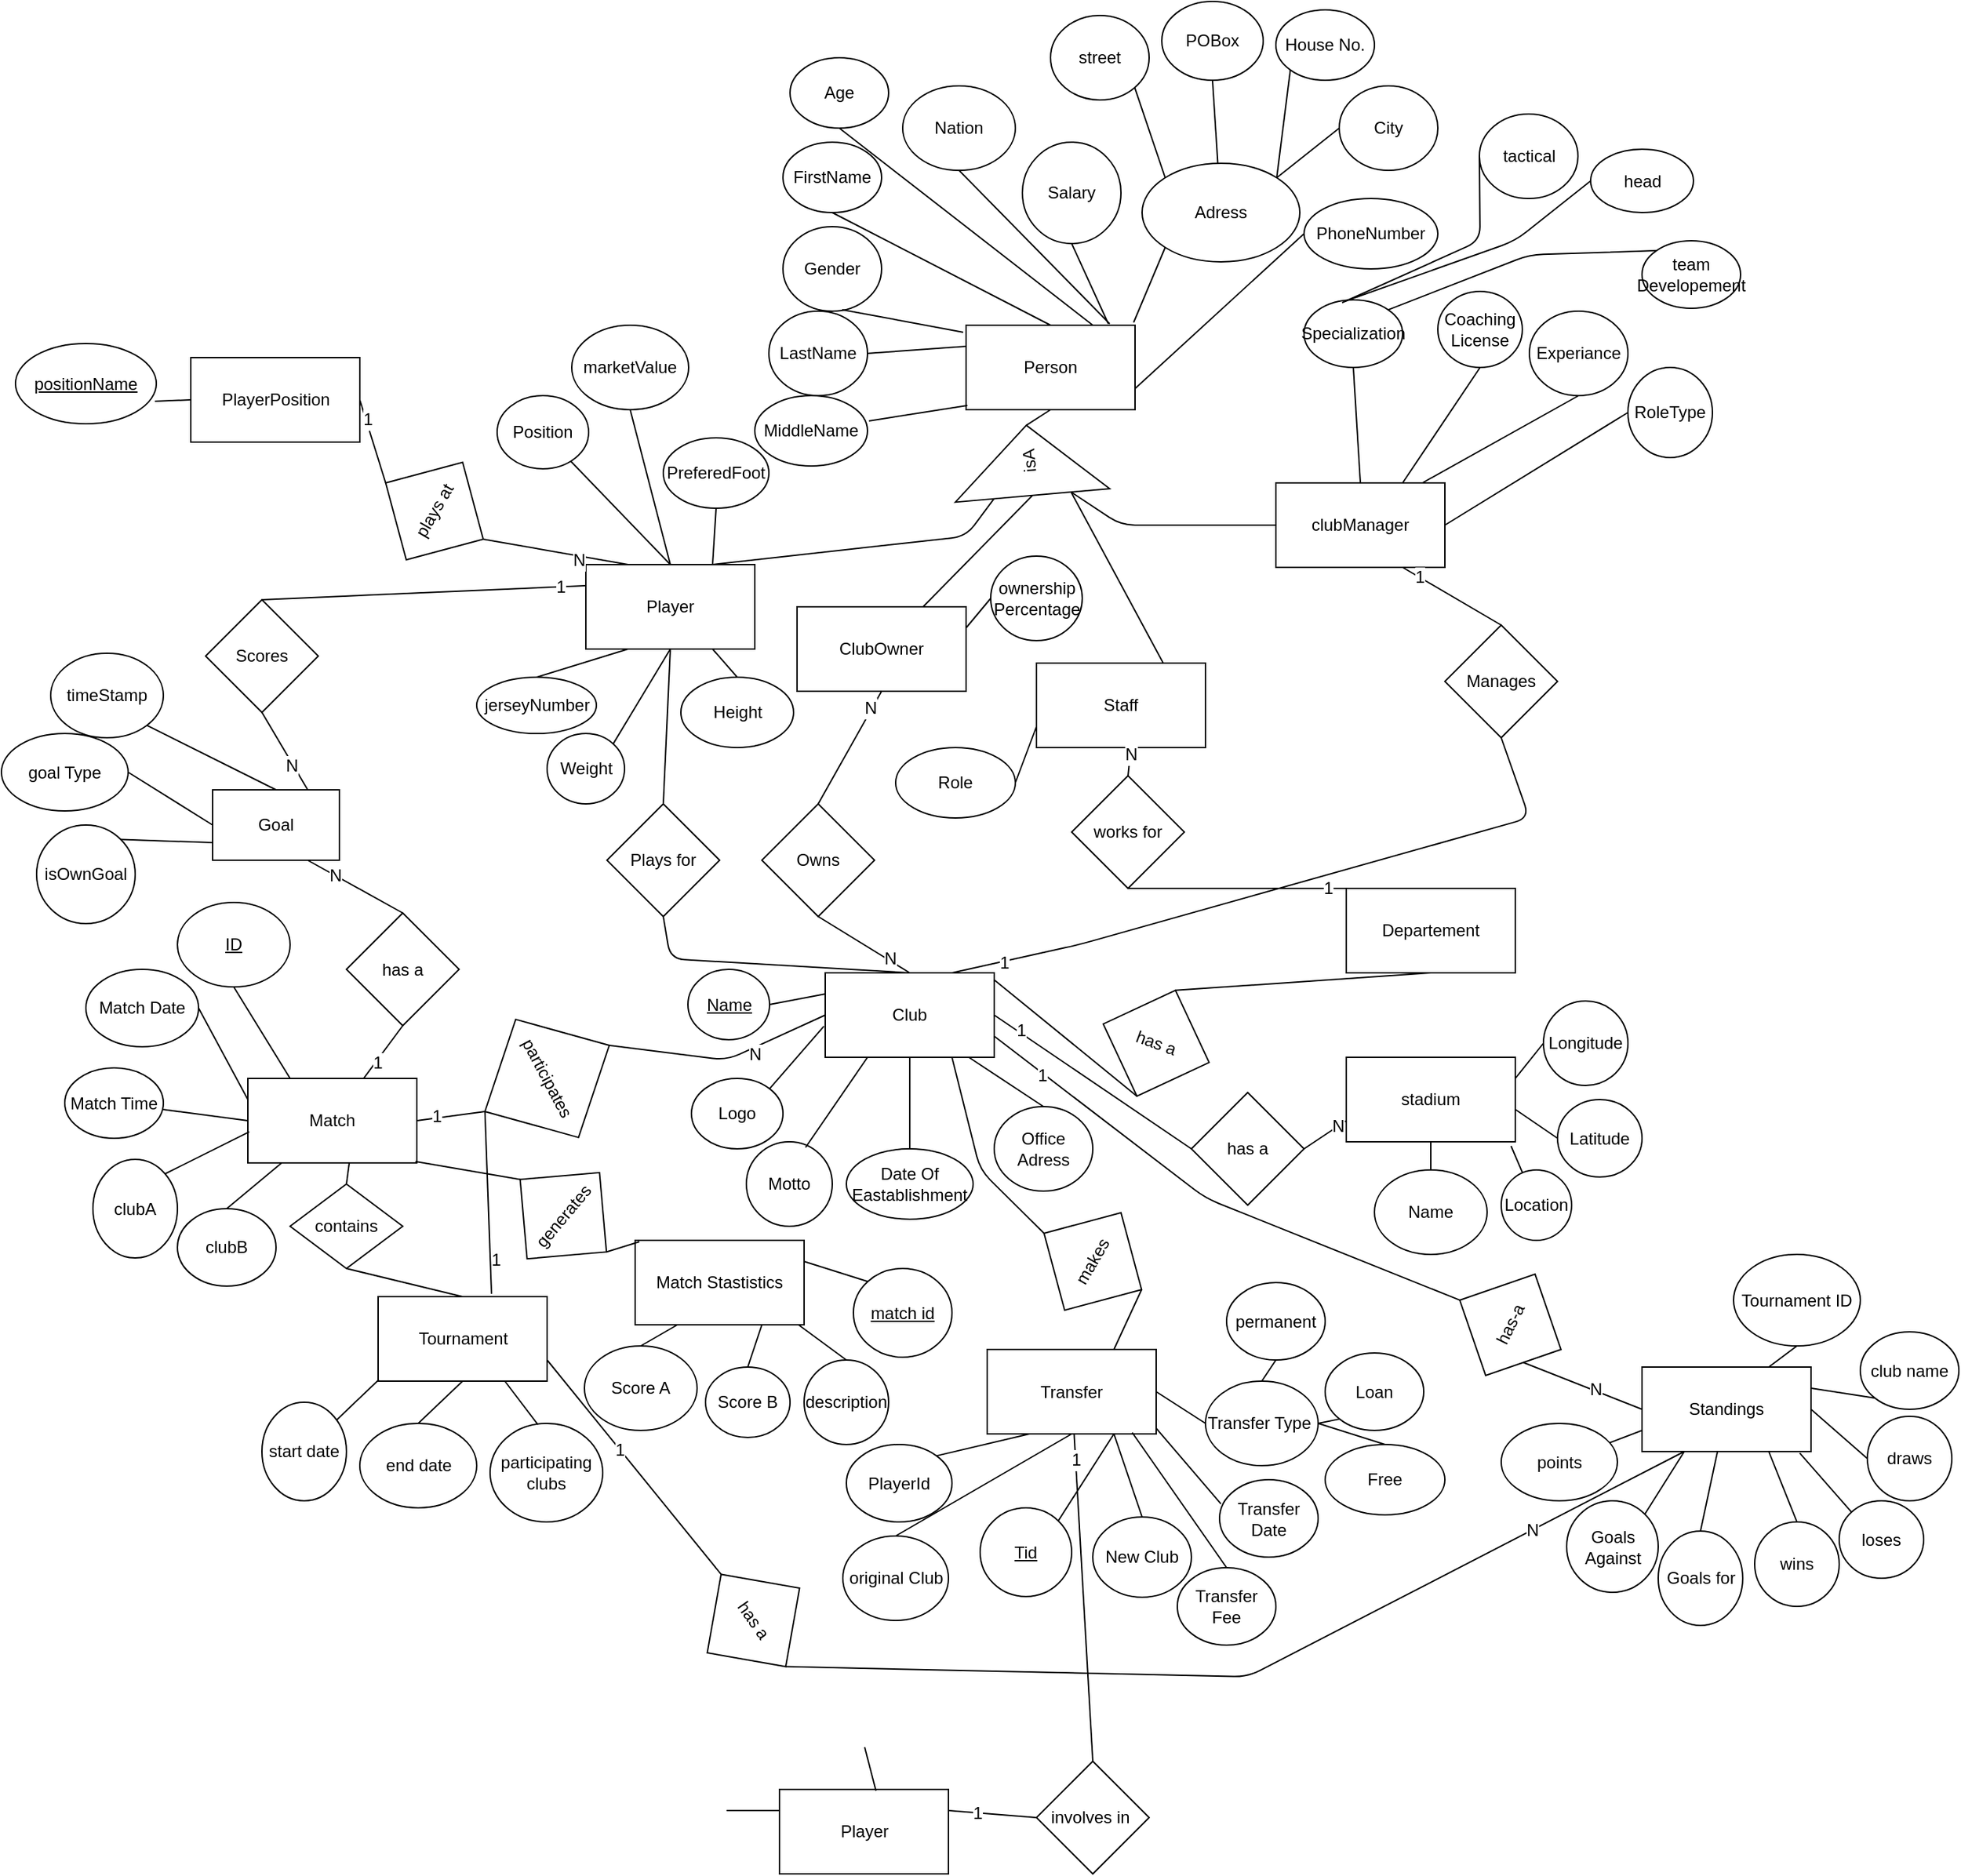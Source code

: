 <mxfile version="12.2.4" pages="1"><diagram id="NB1Nspj-GmT3Y_5uKDJ6" name="Page-1"><mxGraphModel dx="1656" dy="2686" grid="1" gridSize="10" guides="1" tooltips="1" connect="1" arrows="1" fold="1" page="1" pageScale="1" pageWidth="850" pageHeight="1100" math="0" shadow="0"><root><mxCell id="0"/><mxCell id="1" parent="0"/><mxCell id="16" value="Person" style="rounded=0;whiteSpace=wrap;html=1;" parent="1" vertex="1"><mxGeometry x="380" y="-930" width="120" height="60" as="geometry"/></mxCell><mxCell id="17" value="Gender" style="ellipse;whiteSpace=wrap;html=1;" parent="1" vertex="1"><mxGeometry x="250" y="-1000" width="70" height="60" as="geometry"/></mxCell><mxCell id="18" value="LastName" style="ellipse;whiteSpace=wrap;html=1;" parent="1" vertex="1"><mxGeometry x="240" y="-940" width="70" height="60" as="geometry"/></mxCell><mxCell id="19" value="MiddleName" style="ellipse;whiteSpace=wrap;html=1;" parent="1" vertex="1"><mxGeometry x="230" y="-880" width="80" height="50" as="geometry"/></mxCell><mxCell id="20" value="FirstName" style="ellipse;whiteSpace=wrap;html=1;" parent="1" vertex="1"><mxGeometry x="250" y="-1060" width="70" height="50" as="geometry"/></mxCell><mxCell id="22" value="PhoneNumber" style="ellipse;whiteSpace=wrap;html=1;" parent="1" vertex="1"><mxGeometry x="620" y="-1020" width="95" height="50" as="geometry"/></mxCell><mxCell id="23" value="Nation" style="ellipse;whiteSpace=wrap;html=1;" parent="1" vertex="1"><mxGeometry x="335" y="-1100" width="80" height="60" as="geometry"/></mxCell><mxCell id="24" value="Age" style="ellipse;whiteSpace=wrap;html=1;" parent="1" vertex="1"><mxGeometry x="255" y="-1120" width="70" height="50" as="geometry"/></mxCell><mxCell id="26" value="" style="endArrow=none;html=1;entryX=0.008;entryY=0.95;entryDx=0;entryDy=0;entryPerimeter=0;exitX=1.013;exitY=0.36;exitDx=0;exitDy=0;exitPerimeter=0;" parent="1" source="19" target="16" edge="1"><mxGeometry width="50" height="50" relative="1" as="geometry"><mxPoint x="370" y="-565" as="sourcePoint"/><mxPoint x="420" y="-615" as="targetPoint"/></mxGeometry></mxCell><mxCell id="28" value="" style="endArrow=none;html=1;entryX=0;entryY=0.25;entryDx=0;entryDy=0;exitX=1;exitY=0.5;exitDx=0;exitDy=0;" parent="1" source="18" target="16" edge="1"><mxGeometry width="50" height="50" relative="1" as="geometry"><mxPoint x="250" y="-150" as="sourcePoint"/><mxPoint x="300" y="-200" as="targetPoint"/></mxGeometry></mxCell><mxCell id="29" value="" style="endArrow=none;html=1;entryX=-0.017;entryY=0.083;entryDx=0;entryDy=0;entryPerimeter=0;exitX=0.6;exitY=0.983;exitDx=0;exitDy=0;exitPerimeter=0;" parent="1" source="17" target="16" edge="1"><mxGeometry width="50" height="50" relative="1" as="geometry"><mxPoint x="250" y="-150" as="sourcePoint"/><mxPoint x="300" y="-200" as="targetPoint"/></mxGeometry></mxCell><mxCell id="30" value="" style="endArrow=none;html=1;entryX=0.5;entryY=0;entryDx=0;entryDy=0;exitX=0.5;exitY=1;exitDx=0;exitDy=0;" parent="1" source="20" target="16" edge="1"><mxGeometry width="50" height="50" relative="1" as="geometry"><mxPoint x="377" y="-651.02" as="sourcePoint"/><mxPoint x="417.96" y="-625.02" as="targetPoint"/></mxGeometry></mxCell><mxCell id="31" value="" style="endArrow=none;html=1;entryX=0.75;entryY=0;entryDx=0;entryDy=0;exitX=0.5;exitY=1;exitDx=0;exitDy=0;" parent="1" source="24" target="16" edge="1"><mxGeometry width="50" height="50" relative="1" as="geometry"><mxPoint x="455" y="-670" as="sourcePoint"/><mxPoint x="480" y="-630" as="targetPoint"/></mxGeometry></mxCell><mxCell id="32" value="" style="endArrow=none;html=1;entryX=0.85;entryY=-0.017;entryDx=0;entryDy=0;exitX=0.5;exitY=1;exitDx=0;exitDy=0;entryPerimeter=0;" parent="1" source="23" target="16" edge="1"><mxGeometry width="50" height="50" relative="1" as="geometry"><mxPoint x="535" y="-655" as="sourcePoint"/><mxPoint x="510" y="-630" as="targetPoint"/></mxGeometry></mxCell><mxCell id="33" value="" style="endArrow=none;html=1;entryX=1;entryY=0.75;entryDx=0;entryDy=0;exitX=0;exitY=0.5;exitDx=0;exitDy=0;" parent="1" source="22" target="16" edge="1"><mxGeometry width="50" height="50" relative="1" as="geometry"><mxPoint x="545" y="-645" as="sourcePoint"/><mxPoint x="520" y="-620" as="targetPoint"/></mxGeometry></mxCell><mxCell id="34" value="Player" style="rounded=0;whiteSpace=wrap;html=1;" parent="1" vertex="1"><mxGeometry x="110" y="-760" width="120" height="60" as="geometry"/></mxCell><mxCell id="40" value="isA" style="triangle;whiteSpace=wrap;html=1;rotation=-95;" parent="1" vertex="1"><mxGeometry x="400" y="-889" width="50" height="110" as="geometry"/></mxCell><mxCell id="42" value="" style="endArrow=none;html=1;entryX=0.5;entryY=1;entryDx=0;entryDy=0;exitX=1;exitY=0.5;exitDx=0;exitDy=0;" parent="1" source="40" target="16" edge="1"><mxGeometry width="50" height="50" relative="1" as="geometry"><mxPoint x="100" y="-230" as="sourcePoint"/><mxPoint x="150" y="-280" as="targetPoint"/></mxGeometry></mxCell><mxCell id="43" value="" style="endArrow=none;html=1;entryX=0;entryY=0.25;entryDx=0;entryDy=0;exitX=0.75;exitY=0;exitDx=0;exitDy=0;" parent="1" source="34" target="40" edge="1"><mxGeometry width="50" height="50" relative="1" as="geometry"><mxPoint x="100" y="-230" as="sourcePoint"/><mxPoint x="150" y="-280" as="targetPoint"/><Array as="points"><mxPoint x="380" y="-780"/></Array></mxGeometry></mxCell><mxCell id="45" value="Position" style="ellipse;whiteSpace=wrap;html=1;" parent="1" vertex="1"><mxGeometry x="47" y="-880" width="65" height="52" as="geometry"/></mxCell><mxCell id="46" value="" style="endArrow=none;html=1;entryX=0.5;entryY=0;entryDx=0;entryDy=0;" parent="1" source="45" target="34" edge="1"><mxGeometry width="50" height="50" relative="1" as="geometry"><mxPoint x="100" y="-170" as="sourcePoint"/><mxPoint x="150" y="-220" as="targetPoint"/></mxGeometry></mxCell><mxCell id="47" value="Weight" style="ellipse;whiteSpace=wrap;html=1;" parent="1" vertex="1"><mxGeometry x="82.5" y="-640" width="55" height="50" as="geometry"/></mxCell><mxCell id="48" value="" style="endArrow=none;html=1;entryX=0.5;entryY=1;entryDx=0;entryDy=0;exitX=1;exitY=0;exitDx=0;exitDy=0;" parent="1" source="47" target="34" edge="1"><mxGeometry width="50" height="50" relative="1" as="geometry"><mxPoint x="100" y="-150" as="sourcePoint"/><mxPoint x="150" y="-200" as="targetPoint"/></mxGeometry></mxCell><mxCell id="49" value="Height" style="ellipse;whiteSpace=wrap;html=1;" parent="1" vertex="1"><mxGeometry x="177.5" y="-680" width="80" height="50" as="geometry"/></mxCell><mxCell id="50" value="" style="endArrow=none;html=1;entryX=0.75;entryY=1;entryDx=0;entryDy=0;exitX=0.5;exitY=0;exitDx=0;exitDy=0;" parent="1" source="49" target="34" edge="1"><mxGeometry width="50" height="50" relative="1" as="geometry"><mxPoint x="100" y="-120" as="sourcePoint"/><mxPoint x="150" y="-170" as="targetPoint"/></mxGeometry></mxCell><mxCell id="51" value="PreferedFoot" style="ellipse;whiteSpace=wrap;html=1;" parent="1" vertex="1"><mxGeometry x="165" y="-850" width="75" height="50" as="geometry"/></mxCell><mxCell id="52" value="" style="endArrow=none;html=1;entryX=0.75;entryY=0;entryDx=0;entryDy=0;exitX=0.5;exitY=1;exitDx=0;exitDy=0;" parent="1" source="51" target="34" edge="1"><mxGeometry width="50" height="50" relative="1" as="geometry"><mxPoint x="100" y="-120" as="sourcePoint"/><mxPoint x="150" y="-170" as="targetPoint"/></mxGeometry></mxCell><mxCell id="54" value="jerseyNumber" style="ellipse;whiteSpace=wrap;html=1;" parent="1" vertex="1"><mxGeometry x="32.5" y="-680" width="85" height="40" as="geometry"/></mxCell><mxCell id="55" value="" style="endArrow=none;html=1;entryX=0.25;entryY=1;entryDx=0;entryDy=0;exitX=0.5;exitY=0;exitDx=0;exitDy=0;" parent="1" source="54" target="34" edge="1"><mxGeometry width="50" height="50" relative="1" as="geometry"><mxPoint x="60" y="-130" as="sourcePoint"/><mxPoint x="110" y="-180" as="targetPoint"/></mxGeometry></mxCell><mxCell id="56" value="marketValue" style="ellipse;whiteSpace=wrap;html=1;" parent="1" vertex="1"><mxGeometry x="100" y="-930" width="83" height="60" as="geometry"/></mxCell><mxCell id="57" value="" style="endArrow=none;html=1;entryX=0.5;entryY=1;entryDx=0;entryDy=0;exitX=0.5;exitY=0;exitDx=0;exitDy=0;" parent="1" source="34" target="56" edge="1"><mxGeometry width="50" height="50" relative="1" as="geometry"><mxPoint x="60" y="-130" as="sourcePoint"/><mxPoint x="110" y="-180" as="targetPoint"/></mxGeometry></mxCell><mxCell id="69" value="ClubOwner" style="rounded=0;whiteSpace=wrap;html=1;" parent="1" vertex="1"><mxGeometry x="260" y="-730" width="120" height="60" as="geometry"/></mxCell><mxCell id="70" value="" style="endArrow=none;html=1;entryX=0;entryY=0.5;entryDx=0;entryDy=0;" parent="1" source="69" target="40" edge="1"><mxGeometry width="50" height="50" relative="1" as="geometry"><mxPoint x="10" y="-560" as="sourcePoint"/><mxPoint x="60" y="-610" as="targetPoint"/></mxGeometry></mxCell><mxCell id="71" value="clubManager" style="rounded=0;whiteSpace=wrap;html=1;" parent="1" vertex="1"><mxGeometry x="600" y="-818" width="120" height="60" as="geometry"/></mxCell><mxCell id="72" value="" style="endArrow=none;html=1;entryX=0;entryY=0.75;entryDx=0;entryDy=0;exitX=0;exitY=0.5;exitDx=0;exitDy=0;" parent="1" source="71" target="40" edge="1"><mxGeometry width="50" height="50" relative="1" as="geometry"><mxPoint x="10" y="-560" as="sourcePoint"/><mxPoint x="60" y="-610" as="targetPoint"/><Array as="points"><mxPoint x="490" y="-788"/></Array></mxGeometry></mxCell><mxCell id="73" value="Specialization" style="ellipse;whiteSpace=wrap;html=1;" parent="1" vertex="1"><mxGeometry x="620" y="-948" width="70" height="48" as="geometry"/></mxCell><mxCell id="74" value="" style="endArrow=none;html=1;entryX=0.5;entryY=1;entryDx=0;entryDy=0;exitX=0.5;exitY=0;exitDx=0;exitDy=0;" parent="1" source="71" target="73" edge="1"><mxGeometry width="50" height="50" relative="1" as="geometry"><mxPoint x="10" y="-560" as="sourcePoint"/><mxPoint x="60" y="-610" as="targetPoint"/></mxGeometry></mxCell><mxCell id="75" value="Coaching&lt;br&gt;License" style="ellipse;whiteSpace=wrap;html=1;" parent="1" vertex="1"><mxGeometry x="715" y="-954" width="60" height="54" as="geometry"/></mxCell><mxCell id="76" value="" style="endArrow=none;html=1;entryX=0.5;entryY=1;entryDx=0;entryDy=0;exitX=0.75;exitY=0;exitDx=0;exitDy=0;" parent="1" source="71" target="75" edge="1"><mxGeometry width="50" height="50" relative="1" as="geometry"><mxPoint x="640" y="-750" as="sourcePoint"/><mxPoint x="690" y="-800" as="targetPoint"/></mxGeometry></mxCell><mxCell id="77" value="Experiance" style="ellipse;whiteSpace=wrap;html=1;" parent="1" vertex="1"><mxGeometry x="780" y="-940" width="70" height="60" as="geometry"/></mxCell><mxCell id="78" value="" style="endArrow=none;html=1;exitX=0.867;exitY=0;exitDx=0;exitDy=0;exitPerimeter=0;entryX=0.5;entryY=1;entryDx=0;entryDy=0;" parent="1" source="71" target="77" edge="1"><mxGeometry width="50" height="50" relative="1" as="geometry"><mxPoint x="660" y="-750" as="sourcePoint"/><mxPoint x="690" y="-780" as="targetPoint"/></mxGeometry></mxCell><mxCell id="81" value="RoleType" style="ellipse;whiteSpace=wrap;html=1;" parent="1" vertex="1"><mxGeometry x="850" y="-900" width="60" height="64" as="geometry"/></mxCell><mxCell id="82" value="" style="endArrow=none;html=1;entryX=0;entryY=0.5;entryDx=0;entryDy=0;exitX=1;exitY=0.5;exitDx=0;exitDy=0;" parent="1" source="71" target="81" edge="1"><mxGeometry width="50" height="50" relative="1" as="geometry"><mxPoint x="680" y="-690" as="sourcePoint"/><mxPoint x="730" y="-740" as="targetPoint"/></mxGeometry></mxCell><mxCell id="84" value="Staff" style="rounded=0;whiteSpace=wrap;html=1;" parent="1" vertex="1"><mxGeometry x="430" y="-690" width="120" height="60" as="geometry"/></mxCell><mxCell id="85" value="ownership&lt;br&gt;Percentage" style="ellipse;whiteSpace=wrap;html=1;" parent="1" vertex="1"><mxGeometry x="397.5" y="-766" width="65" height="60" as="geometry"/></mxCell><mxCell id="86" value="" style="endArrow=none;html=1;entryX=0;entryY=0.5;entryDx=0;entryDy=0;exitX=1;exitY=0.25;exitDx=0;exitDy=0;" parent="1" source="69" target="85" edge="1"><mxGeometry width="50" height="50" relative="1" as="geometry"><mxPoint x="10" y="-520" as="sourcePoint"/><mxPoint x="60" y="-570" as="targetPoint"/></mxGeometry></mxCell><mxCell id="87" value="Role" style="ellipse;whiteSpace=wrap;html=1;" parent="1" vertex="1"><mxGeometry x="330" y="-630" width="85" height="50" as="geometry"/></mxCell><mxCell id="88" value="Departement" style="rounded=0;whiteSpace=wrap;html=1;" parent="1" vertex="1"><mxGeometry x="650" y="-530" width="120" height="60" as="geometry"/></mxCell><mxCell id="89" value="works for" style="rhombus;whiteSpace=wrap;html=1;" parent="1" vertex="1"><mxGeometry x="455" y="-610" width="80" height="80" as="geometry"/></mxCell><mxCell id="90" value="" style="endArrow=none;html=1;entryX=0.558;entryY=1.017;entryDx=0;entryDy=0;entryPerimeter=0;exitX=0.5;exitY=0;exitDx=0;exitDy=0;" parent="1" source="89" target="84" edge="1"><mxGeometry width="50" height="50" relative="1" as="geometry"><mxPoint x="450" y="-540" as="sourcePoint"/><mxPoint x="500" y="-590" as="targetPoint"/></mxGeometry></mxCell><mxCell id="276" value="N" style="text;html=1;resizable=0;points=[];align=center;verticalAlign=middle;labelBackgroundColor=#ffffff;" parent="90" vertex="1" connectable="0"><mxGeometry x="0.56" relative="1" as="geometry"><mxPoint as="offset"/></mxGeometry></mxCell><mxCell id="91" value="" style="endArrow=none;html=1;entryX=0.5;entryY=1;entryDx=0;entryDy=0;exitX=0.5;exitY=0;exitDx=0;exitDy=0;" parent="1" source="88" target="89" edge="1"><mxGeometry width="50" height="50" relative="1" as="geometry"><mxPoint x="470" y="-460" as="sourcePoint"/><mxPoint x="520" y="-510" as="targetPoint"/></mxGeometry></mxCell><mxCell id="275" value="1" style="text;html=1;resizable=0;points=[];align=center;verticalAlign=middle;labelBackgroundColor=#ffffff;" parent="91" vertex="1" connectable="0"><mxGeometry x="-0.321" relative="1" as="geometry"><mxPoint as="offset"/></mxGeometry></mxCell><mxCell id="92" value="" style="endArrow=none;html=1;entryX=0;entryY=0.75;entryDx=0;entryDy=0;exitX=1;exitY=0.5;exitDx=0;exitDy=0;" parent="1" source="87" target="84" edge="1"><mxGeometry width="50" height="50" relative="1" as="geometry"><mxPoint x="390" y="-530" as="sourcePoint"/><mxPoint x="440" y="-580" as="targetPoint"/></mxGeometry></mxCell><mxCell id="93" value="Salary" style="ellipse;whiteSpace=wrap;html=1;" parent="1" vertex="1"><mxGeometry x="420" y="-1060" width="70" height="72" as="geometry"/></mxCell><mxCell id="94" value="" style="endArrow=none;html=1;entryX=0.5;entryY=1;entryDx=0;entryDy=0;exitX=0.842;exitY=-0.017;exitDx=0;exitDy=0;exitPerimeter=0;" parent="1" source="16" target="93" edge="1"><mxGeometry width="50" height="50" relative="1" as="geometry"><mxPoint x="480" y="-940" as="sourcePoint"/><mxPoint x="530" y="-990" as="targetPoint"/></mxGeometry></mxCell><mxCell id="95" value="" style="endArrow=none;html=1;entryX=0;entryY=0.75;entryDx=0;entryDy=0;exitX=0.75;exitY=0;exitDx=0;exitDy=0;" parent="1" source="84" target="40" edge="1"><mxGeometry width="50" height="50" relative="1" as="geometry"><mxPoint x="30" y="-350" as="sourcePoint"/><mxPoint x="80" y="-400" as="targetPoint"/></mxGeometry></mxCell><mxCell id="96" value="Club" style="rounded=0;whiteSpace=wrap;html=1;" parent="1" vertex="1"><mxGeometry x="280" y="-470" width="120" height="60" as="geometry"/></mxCell><mxCell id="97" value="&lt;u&gt;Name&lt;/u&gt;" style="ellipse;whiteSpace=wrap;html=1;" parent="1" vertex="1"><mxGeometry x="182.5" y="-472.5" width="58" height="50" as="geometry"/></mxCell><mxCell id="102" value="Logo" style="ellipse;whiteSpace=wrap;html=1;" parent="1" vertex="1"><mxGeometry x="185" y="-395" width="65" height="50" as="geometry"/></mxCell><mxCell id="103" value="stadium" style="rounded=0;whiteSpace=wrap;html=1;" parent="1" vertex="1"><mxGeometry x="650" y="-410" width="120" height="60" as="geometry"/></mxCell><mxCell id="104" value="Name" style="ellipse;whiteSpace=wrap;html=1;" parent="1" vertex="1"><mxGeometry x="670" y="-330" width="80" height="60" as="geometry"/></mxCell><mxCell id="105" value="" style="endArrow=none;html=1;entryX=0.5;entryY=1;entryDx=0;entryDy=0;" parent="1" target="103" edge="1"><mxGeometry width="50" height="50" relative="1" as="geometry"><mxPoint x="710" y="-330" as="sourcePoint"/><mxPoint x="760" y="-370" as="targetPoint"/></mxGeometry></mxCell><mxCell id="106" value="Location" style="ellipse;whiteSpace=wrap;html=1;" parent="1" vertex="1"><mxGeometry x="760" y="-330" width="50" height="50" as="geometry"/></mxCell><mxCell id="109" value="" style="endArrow=none;html=1;entryX=0.975;entryY=1.05;entryDx=0;entryDy=0;entryPerimeter=0;" parent="1" source="106" target="103" edge="1"><mxGeometry width="50" height="50" relative="1" as="geometry"><mxPoint x="140" y="-130" as="sourcePoint"/><mxPoint x="190" y="-180" as="targetPoint"/></mxGeometry></mxCell><mxCell id="110" value="Latitude" style="ellipse;whiteSpace=wrap;html=1;" parent="1" vertex="1"><mxGeometry x="800" y="-380" width="60" height="55" as="geometry"/></mxCell><mxCell id="111" value="Longitude" style="ellipse;whiteSpace=wrap;html=1;" parent="1" vertex="1"><mxGeometry x="790" y="-450" width="60" height="60" as="geometry"/></mxCell><mxCell id="112" value="" style="endArrow=none;html=1;entryX=0;entryY=0.5;entryDx=0;entryDy=0;exitX=1;exitY=0.25;exitDx=0;exitDy=0;" parent="1" source="103" target="111" edge="1"><mxGeometry width="50" height="50" relative="1" as="geometry"><mxPoint x="280" y="-200" as="sourcePoint"/><mxPoint x="330" y="-250" as="targetPoint"/></mxGeometry></mxCell><mxCell id="113" value="" style="endArrow=none;html=1;entryX=0;entryY=0.5;entryDx=0;entryDy=0;exitX=1;exitY=0.617;exitDx=0;exitDy=0;exitPerimeter=0;" parent="1" source="103" target="110" edge="1"><mxGeometry width="50" height="50" relative="1" as="geometry"><mxPoint x="770" y="-330" as="sourcePoint"/><mxPoint x="840.711" y="-380" as="targetPoint"/></mxGeometry></mxCell><mxCell id="114" value="has a" style="rhombus;whiteSpace=wrap;html=1;" parent="1" vertex="1"><mxGeometry x="540" y="-385" width="80" height="80" as="geometry"/></mxCell><mxCell id="115" value="" style="endArrow=none;html=1;entryX=0;entryY=0.5;entryDx=0;entryDy=0;exitX=1;exitY=0.5;exitDx=0;exitDy=0;" parent="1" source="96" target="114" edge="1"><mxGeometry width="50" height="50" relative="1" as="geometry"><mxPoint x="450" y="-330" as="sourcePoint"/><mxPoint x="500" y="-380" as="targetPoint"/></mxGeometry></mxCell><mxCell id="277" value="1" style="text;html=1;resizable=0;points=[];align=center;verticalAlign=middle;labelBackgroundColor=#ffffff;" parent="115" vertex="1" connectable="0"><mxGeometry x="-0.736" y="1" relative="1" as="geometry"><mxPoint y="-1" as="offset"/></mxGeometry></mxCell><mxCell id="116" value="" style="endArrow=none;html=1;entryX=0;entryY=0.75;entryDx=0;entryDy=0;exitX=1;exitY=0.5;exitDx=0;exitDy=0;" parent="1" source="114" target="103" edge="1"><mxGeometry width="50" height="50" relative="1" as="geometry"><mxPoint x="590" y="-260" as="sourcePoint"/><mxPoint x="640" y="-310" as="targetPoint"/></mxGeometry></mxCell><mxCell id="278" value="N" style="text;html=1;resizable=0;points=[];align=center;verticalAlign=middle;labelBackgroundColor=#ffffff;" parent="116" vertex="1" connectable="0"><mxGeometry x="0.554" y="1" relative="1" as="geometry"><mxPoint x="1" as="offset"/></mxGeometry></mxCell><mxCell id="117" value="" style="endArrow=none;html=1;entryX=-0.008;entryY=0.633;entryDx=0;entryDy=0;exitX=1;exitY=0;exitDx=0;exitDy=0;entryPerimeter=0;" parent="1" source="102" target="96" edge="1"><mxGeometry width="50" height="50" relative="1" as="geometry"><mxPoint x="390" y="-290" as="sourcePoint"/><mxPoint x="440" y="-340" as="targetPoint"/></mxGeometry></mxCell><mxCell id="118" value="" style="endArrow=none;html=1;entryX=0;entryY=0.25;entryDx=0;entryDy=0;exitX=1;exitY=0.5;exitDx=0;exitDy=0;" parent="1" source="97" target="96" edge="1"><mxGeometry width="50" height="50" relative="1" as="geometry"><mxPoint x="280" y="-340" as="sourcePoint"/><mxPoint x="330" y="-390" as="targetPoint"/></mxGeometry></mxCell><mxCell id="120" value="Date Of Eastablishment" style="ellipse;whiteSpace=wrap;html=1;" parent="1" vertex="1"><mxGeometry x="295" y="-345" width="90" height="50" as="geometry"/></mxCell><mxCell id="121" value="" style="endArrow=none;html=1;entryX=0.5;entryY=1;entryDx=0;entryDy=0;" parent="1" source="120" target="96" edge="1"><mxGeometry width="50" height="50" relative="1" as="geometry"><mxPoint x="380" y="-330" as="sourcePoint"/><mxPoint x="430" y="-380" as="targetPoint"/></mxGeometry></mxCell><mxCell id="122" value="has a" style="rhombus;whiteSpace=wrap;html=1;rotation=20;" parent="1" vertex="1"><mxGeometry x="475" y="-460" width="80" height="80" as="geometry"/></mxCell><mxCell id="124" value="" style="endArrow=none;html=1;exitX=1;exitY=0.083;exitDx=0;exitDy=0;exitPerimeter=0;entryX=0.5;entryY=1;entryDx=0;entryDy=0;" parent="1" source="96" target="122" edge="1"><mxGeometry width="50" height="50" relative="1" as="geometry"><mxPoint x="440" y="-380" as="sourcePoint"/><mxPoint x="490" y="-430" as="targetPoint"/></mxGeometry></mxCell><mxCell id="125" value="" style="endArrow=none;html=1;entryX=0.5;entryY=1;entryDx=0;entryDy=0;exitX=0.5;exitY=0;exitDx=0;exitDy=0;" parent="1" source="122" target="88" edge="1"><mxGeometry width="50" height="50" relative="1" as="geometry"><mxPoint x="490" y="-420" as="sourcePoint"/><mxPoint x="540" y="-470" as="targetPoint"/></mxGeometry></mxCell><mxCell id="126" value="Motto" style="ellipse;whiteSpace=wrap;html=1;" parent="1" vertex="1"><mxGeometry x="224" y="-350" width="61" height="60" as="geometry"/></mxCell><mxCell id="127" value="" style="endArrow=none;html=1;entryX=0.25;entryY=1;entryDx=0;entryDy=0;exitX=0.689;exitY=0.067;exitDx=0;exitDy=0;exitPerimeter=0;" parent="1" source="126" target="96" edge="1"><mxGeometry width="50" height="50" relative="1" as="geometry"><mxPoint x="350" y="-290" as="sourcePoint"/><mxPoint x="400" y="-340" as="targetPoint"/></mxGeometry></mxCell><mxCell id="128" value="Plays for" style="rhombus;whiteSpace=wrap;html=1;" parent="1" vertex="1"><mxGeometry x="125" y="-590" width="80" height="80" as="geometry"/></mxCell><mxCell id="129" value="" style="endArrow=none;html=1;entryX=0.5;entryY=1;entryDx=0;entryDy=0;exitX=0.5;exitY=0;exitDx=0;exitDy=0;" parent="1" source="128" target="34" edge="1"><mxGeometry width="50" height="50" relative="1" as="geometry"><mxPoint x="210" y="-540" as="sourcePoint"/><mxPoint x="260" y="-590" as="targetPoint"/></mxGeometry></mxCell><mxCell id="130" value="" style="endArrow=none;html=1;entryX=0.5;entryY=1;entryDx=0;entryDy=0;exitX=0.5;exitY=0;exitDx=0;exitDy=0;" parent="1" source="96" target="128" edge="1"><mxGeometry width="50" height="50" relative="1" as="geometry"><mxPoint x="140" y="-430" as="sourcePoint"/><mxPoint x="190" y="-480" as="targetPoint"/><Array as="points"><mxPoint x="170" y="-480"/></Array></mxGeometry></mxCell><mxCell id="131" value="Owns" style="rhombus;whiteSpace=wrap;html=1;" parent="1" vertex="1"><mxGeometry x="235" y="-590" width="80" height="80" as="geometry"/></mxCell><mxCell id="132" value="" style="endArrow=none;html=1;entryX=0.5;entryY=1;entryDx=0;entryDy=0;" parent="1" target="131" edge="1"><mxGeometry width="50" height="50" relative="1" as="geometry"><mxPoint x="340" y="-470" as="sourcePoint"/><mxPoint x="80" y="-230" as="targetPoint"/></mxGeometry></mxCell><mxCell id="261" value="N" style="text;html=1;resizable=0;points=[];align=center;verticalAlign=middle;labelBackgroundColor=#ffffff;" parent="132" vertex="1" connectable="0"><mxGeometry x="-0.55" y="-1" relative="1" as="geometry"><mxPoint as="offset"/></mxGeometry></mxCell><mxCell id="133" value="" style="endArrow=none;html=1;entryX=0.5;entryY=1;entryDx=0;entryDy=0;exitX=0.5;exitY=0;exitDx=0;exitDy=0;" parent="1" source="131" target="69" edge="1"><mxGeometry width="50" height="50" relative="1" as="geometry"><mxPoint x="270" y="-590" as="sourcePoint"/><mxPoint x="320" y="-640" as="targetPoint"/></mxGeometry></mxCell><mxCell id="262" value="N" style="text;html=1;resizable=0;points=[];align=center;verticalAlign=middle;labelBackgroundColor=#ffffff;" parent="133" vertex="1" connectable="0"><mxGeometry x="0.687" y="1" relative="1" as="geometry"><mxPoint as="offset"/></mxGeometry></mxCell><mxCell id="134" value="Manages" style="rhombus;whiteSpace=wrap;html=1;" parent="1" vertex="1"><mxGeometry x="720" y="-717" width="80" height="80" as="geometry"/></mxCell><mxCell id="135" value="" style="endArrow=none;html=1;entryX=0.75;entryY=1;entryDx=0;entryDy=0;exitX=0.5;exitY=0;exitDx=0;exitDy=0;" parent="1" source="134" target="71" edge="1"><mxGeometry width="50" height="50" relative="1" as="geometry"><mxPoint x="640" y="-690.711" as="sourcePoint"/><mxPoint x="640" y="-740.711" as="targetPoint"/></mxGeometry></mxCell><mxCell id="264" value="1" style="text;html=1;resizable=0;points=[];align=center;verticalAlign=middle;labelBackgroundColor=#ffffff;" parent="135" vertex="1" connectable="0"><mxGeometry x="0.661" relative="1" as="geometry"><mxPoint as="offset"/></mxGeometry></mxCell><mxCell id="136" value="" style="endArrow=none;html=1;exitX=0.75;exitY=0;exitDx=0;exitDy=0;entryX=0.5;entryY=1;entryDx=0;entryDy=0;" parent="1" source="96" target="134" edge="1"><mxGeometry width="50" height="50" relative="1" as="geometry"><mxPoint x="360" y="-480" as="sourcePoint"/><mxPoint x="410" y="-530" as="targetPoint"/><Array as="points"><mxPoint x="460" y="-490"/><mxPoint x="780" y="-580"/></Array></mxGeometry></mxCell><mxCell id="263" value="1" style="text;html=1;resizable=0;points=[];align=center;verticalAlign=middle;labelBackgroundColor=#ffffff;" parent="136" vertex="1" connectable="0"><mxGeometry x="-0.847" y="-1" relative="1" as="geometry"><mxPoint as="offset"/></mxGeometry></mxCell><mxCell id="137" value="Office&lt;br&gt;Adress" style="ellipse;whiteSpace=wrap;html=1;" parent="1" vertex="1"><mxGeometry x="400" y="-375" width="70" height="60" as="geometry"/></mxCell><mxCell id="140" value="" style="endArrow=none;html=1;entryX=0.85;entryY=1;entryDx=0;entryDy=0;entryPerimeter=0;exitX=0.5;exitY=0;exitDx=0;exitDy=0;" parent="1" source="137" target="96" edge="1"><mxGeometry width="50" height="50" relative="1" as="geometry"><mxPoint x="370" y="-340" as="sourcePoint"/><mxPoint x="420" y="-390" as="targetPoint"/></mxGeometry></mxCell><mxCell id="141" value="Match" style="rounded=0;whiteSpace=wrap;html=1;" parent="1" vertex="1"><mxGeometry x="-130" y="-395" width="120" height="60" as="geometry"/></mxCell><mxCell id="142" value="&lt;u&gt;ID&lt;/u&gt;" style="ellipse;whiteSpace=wrap;html=1;" parent="1" vertex="1"><mxGeometry x="-180" y="-520" width="80" height="60" as="geometry"/></mxCell><mxCell id="143" value="Match Date" style="ellipse;whiteSpace=wrap;html=1;" parent="1" vertex="1"><mxGeometry x="-245" y="-472.5" width="80" height="55" as="geometry"/></mxCell><mxCell id="146" value="Match Time" style="ellipse;whiteSpace=wrap;html=1;" parent="1" vertex="1"><mxGeometry x="-260" y="-402.5" width="70" height="50" as="geometry"/></mxCell><mxCell id="147" value="participates" style="rhombus;whiteSpace=wrap;html=1;rotation=62;" parent="1" vertex="1"><mxGeometry x="35" y="-445" width="95" height="100" as="geometry"/></mxCell><mxCell id="148" value="" style="endArrow=none;html=1;entryX=0.5;entryY=1;entryDx=0;entryDy=0;exitX=0.25;exitY=0;exitDx=0;exitDy=0;" parent="1" source="141" target="142" edge="1"><mxGeometry width="50" height="50" relative="1" as="geometry"><mxPoint x="-250" y="-160" as="sourcePoint"/><mxPoint x="-200" y="-210" as="targetPoint"/></mxGeometry></mxCell><mxCell id="150" value="" style="endArrow=none;html=1;exitX=1;exitY=0.5;exitDx=0;exitDy=0;" parent="1" source="143" edge="1"><mxGeometry width="50" height="50" relative="1" as="geometry"><mxPoint x="-180" y="-330" as="sourcePoint"/><mxPoint x="-130" y="-380" as="targetPoint"/></mxGeometry></mxCell><mxCell id="151" value="" style="endArrow=none;html=1;entryX=0;entryY=0.5;entryDx=0;entryDy=0;" parent="1" source="146" target="141" edge="1"><mxGeometry width="50" height="50" relative="1" as="geometry"><mxPoint x="-220" y="-250" as="sourcePoint"/><mxPoint x="-170" y="-300" as="targetPoint"/></mxGeometry></mxCell><mxCell id="152" value="Goal" style="rounded=0;whiteSpace=wrap;html=1;" parent="1" vertex="1"><mxGeometry x="-155" y="-600" width="90" height="50" as="geometry"/></mxCell><mxCell id="153" value="" style="endArrow=none;html=1;entryX=0;entryY=0.25;entryDx=0;entryDy=0;exitX=0.5;exitY=0;exitDx=0;exitDy=0;" parent="1" source="154" target="34" edge="1"><mxGeometry width="50" height="50" relative="1" as="geometry"><mxPoint x="-40" y="-690" as="sourcePoint"/><mxPoint x="10" y="-740" as="targetPoint"/></mxGeometry></mxCell><mxCell id="258" value="1" style="text;html=1;resizable=0;points=[];align=center;verticalAlign=middle;labelBackgroundColor=#ffffff;" parent="153" vertex="1" connectable="0"><mxGeometry x="0.843" relative="1" as="geometry"><mxPoint as="offset"/></mxGeometry></mxCell><mxCell id="154" value="Scores" style="rhombus;whiteSpace=wrap;html=1;" parent="1" vertex="1"><mxGeometry x="-160" y="-735" width="80" height="80" as="geometry"/></mxCell><mxCell id="155" value="" style="endArrow=none;html=1;entryX=0.5;entryY=1;entryDx=0;entryDy=0;exitX=0.75;exitY=0;exitDx=0;exitDy=0;" parent="1" source="152" target="154" edge="1"><mxGeometry width="50" height="50" relative="1" as="geometry"><mxPoint x="-250" y="-160" as="sourcePoint"/><mxPoint x="-200" y="-210" as="targetPoint"/></mxGeometry></mxCell><mxCell id="257" value="N" style="text;html=1;resizable=0;points=[];align=center;verticalAlign=middle;labelBackgroundColor=#ffffff;" parent="155" vertex="1" connectable="0"><mxGeometry x="-0.359" y="1" relative="1" as="geometry"><mxPoint as="offset"/></mxGeometry></mxCell><mxCell id="158" value="timeStamp" style="ellipse;whiteSpace=wrap;html=1;" parent="1" vertex="1"><mxGeometry x="-270" y="-697" width="80" height="60" as="geometry"/></mxCell><mxCell id="159" value="goal Type" style="ellipse;whiteSpace=wrap;html=1;" parent="1" vertex="1"><mxGeometry x="-305" y="-640" width="90" height="55" as="geometry"/></mxCell><mxCell id="160" value="" style="endArrow=none;html=1;entryX=1;entryY=1;entryDx=0;entryDy=0;exitX=0.5;exitY=0;exitDx=0;exitDy=0;" parent="1" source="152" target="158" edge="1"><mxGeometry width="50" height="50" relative="1" as="geometry"><mxPoint x="-130" y="-610" as="sourcePoint"/><mxPoint x="-80" y="-660" as="targetPoint"/></mxGeometry></mxCell><mxCell id="161" value="" style="endArrow=none;html=1;entryX=1;entryY=0.5;entryDx=0;entryDy=0;exitX=0;exitY=0.5;exitDx=0;exitDy=0;" parent="1" source="152" target="159" edge="1"><mxGeometry width="50" height="50" relative="1" as="geometry"><mxPoint x="-250" y="-160" as="sourcePoint"/><mxPoint x="-200" y="-210" as="targetPoint"/></mxGeometry></mxCell><mxCell id="162" value="has a" style="rhombus;whiteSpace=wrap;html=1;" parent="1" vertex="1"><mxGeometry x="-60" y="-512.5" width="80" height="80" as="geometry"/></mxCell><mxCell id="163" value="" style="endArrow=none;html=1;entryX=0.75;entryY=1;entryDx=0;entryDy=0;exitX=0.5;exitY=0;exitDx=0;exitDy=0;" parent="1" source="162" target="152" edge="1"><mxGeometry width="50" height="50" relative="1" as="geometry"><mxPoint x="-120" y="-500" as="sourcePoint"/><mxPoint x="-70" y="-550" as="targetPoint"/></mxGeometry></mxCell><mxCell id="287" value="N" style="text;html=1;resizable=0;points=[];align=center;verticalAlign=middle;labelBackgroundColor=#ffffff;" parent="163" vertex="1" connectable="0"><mxGeometry x="0.42" relative="1" as="geometry"><mxPoint as="offset"/></mxGeometry></mxCell><mxCell id="164" value="isOwnGoal" style="ellipse;whiteSpace=wrap;html=1;" parent="1" vertex="1"><mxGeometry x="-280" y="-575" width="70" height="70" as="geometry"/></mxCell><mxCell id="165" value="" style="endArrow=none;html=1;entryX=0;entryY=0.75;entryDx=0;entryDy=0;exitX=1;exitY=0;exitDx=0;exitDy=0;" parent="1" source="164" target="152" edge="1"><mxGeometry width="50" height="50" relative="1" as="geometry"><mxPoint x="-150" y="-530" as="sourcePoint"/><mxPoint x="-100" y="-580" as="targetPoint"/></mxGeometry></mxCell><mxCell id="166" value="" style="endArrow=none;html=1;entryX=0.5;entryY=1;entryDx=0;entryDy=0;" parent="1" source="141" target="162" edge="1"><mxGeometry width="50" height="50" relative="1" as="geometry"><mxPoint y="-380" as="sourcePoint"/><mxPoint x="50" y="-430" as="targetPoint"/></mxGeometry></mxCell><mxCell id="286" value="1" style="text;html=1;resizable=0;points=[];align=center;verticalAlign=middle;labelBackgroundColor=#ffffff;" parent="166" vertex="1" connectable="0"><mxGeometry x="-0.376" y="-1" relative="1" as="geometry"><mxPoint as="offset"/></mxGeometry></mxCell><mxCell id="168" value="" style="endArrow=none;html=1;entryX=0;entryY=0.5;entryDx=0;entryDy=0;exitX=0.5;exitY=0;exitDx=0;exitDy=0;" parent="1" source="147" target="96" edge="1"><mxGeometry width="50" height="50" relative="1" as="geometry"><mxPoint x="110" y="-220" as="sourcePoint"/><mxPoint x="160" y="-270" as="targetPoint"/><Array as="points"><mxPoint x="210" y="-408"/></Array></mxGeometry></mxCell><mxCell id="284" value="N" style="text;html=1;resizable=0;points=[];align=center;verticalAlign=middle;labelBackgroundColor=#ffffff;" parent="168" vertex="1" connectable="0"><mxGeometry x="0.015" y="14" relative="1" as="geometry"><mxPoint x="20" y="10" as="offset"/></mxGeometry></mxCell><mxCell id="169" value="" style="endArrow=none;html=1;entryX=0.5;entryY=1;entryDx=0;entryDy=0;exitX=1;exitY=0.5;exitDx=0;exitDy=0;" parent="1" source="141" target="147" edge="1"><mxGeometry width="50" height="50" relative="1" as="geometry"><mxPoint x="10" y="-330" as="sourcePoint"/><mxPoint x="60" y="-380" as="targetPoint"/></mxGeometry></mxCell><mxCell id="285" value="1" style="text;html=1;resizable=0;points=[];align=center;verticalAlign=middle;labelBackgroundColor=#ffffff;" parent="169" vertex="1" connectable="0"><mxGeometry x="-0.415" y="1" relative="1" as="geometry"><mxPoint as="offset"/></mxGeometry></mxCell><mxCell id="170" value="Tournament" style="rounded=0;whiteSpace=wrap;html=1;" parent="1" vertex="1"><mxGeometry x="-37.5" y="-240" width="120" height="60" as="geometry"/></mxCell><mxCell id="171" value="contains" style="rhombus;whiteSpace=wrap;html=1;" parent="1" vertex="1"><mxGeometry x="-100" y="-320" width="80" height="60" as="geometry"/></mxCell><mxCell id="172" value="" style="endArrow=none;html=1;entryX=0.6;entryY=1;entryDx=0;entryDy=0;entryPerimeter=0;exitX=0.5;exitY=0;exitDx=0;exitDy=0;" parent="1" source="171" target="141" edge="1"><mxGeometry width="50" height="50" relative="1" as="geometry"><mxPoint x="-110" y="-270" as="sourcePoint"/><mxPoint x="-60" y="-320" as="targetPoint"/></mxGeometry></mxCell><mxCell id="173" value="" style="endArrow=none;html=1;entryX=0.5;entryY=1;entryDx=0;entryDy=0;exitX=0.5;exitY=0;exitDx=0;exitDy=0;" parent="1" source="170" target="171" edge="1"><mxGeometry width="50" height="50" relative="1" as="geometry"><mxPoint x="-80" y="-200" as="sourcePoint"/><mxPoint x="-30" y="-250" as="targetPoint"/></mxGeometry></mxCell><mxCell id="174" value="" style="endArrow=none;html=1;entryX=0.5;entryY=1;entryDx=0;entryDy=0;exitX=0.671;exitY=-0.033;exitDx=0;exitDy=0;exitPerimeter=0;" parent="1" source="170" target="147" edge="1"><mxGeometry width="50" height="50" relative="1" as="geometry"><mxPoint x="30" y="-280" as="sourcePoint"/><mxPoint x="80" y="-330" as="targetPoint"/></mxGeometry></mxCell><mxCell id="283" value="1" style="text;html=1;resizable=0;points=[];align=center;verticalAlign=middle;labelBackgroundColor=#ffffff;" parent="174" vertex="1" connectable="0"><mxGeometry x="-0.632" y="-4" relative="1" as="geometry"><mxPoint as="offset"/></mxGeometry></mxCell><mxCell id="175" value="start date" style="ellipse;whiteSpace=wrap;html=1;" parent="1" vertex="1"><mxGeometry x="-120" y="-165" width="60" height="70" as="geometry"/></mxCell><mxCell id="176" value="end date" style="ellipse;whiteSpace=wrap;html=1;" parent="1" vertex="1"><mxGeometry x="-50.5" y="-150" width="83" height="60" as="geometry"/></mxCell><mxCell id="177" value="participating clubs" style="ellipse;whiteSpace=wrap;html=1;" parent="1" vertex="1"><mxGeometry x="42" y="-150" width="80" height="70" as="geometry"/></mxCell><mxCell id="178" value="" style="endArrow=none;html=1;entryX=0.004;entryY=0.983;entryDx=0;entryDy=0;entryPerimeter=0;" parent="1" source="175" target="170" edge="1"><mxGeometry width="50" height="50" relative="1" as="geometry"><mxPoint x="-260" y="-10" as="sourcePoint"/><mxPoint x="-210" y="-60" as="targetPoint"/></mxGeometry></mxCell><mxCell id="179" value="" style="endArrow=none;html=1;entryX=0.5;entryY=1;entryDx=0;entryDy=0;exitX=0.5;exitY=0;exitDx=0;exitDy=0;" parent="1" source="176" target="170" edge="1"><mxGeometry width="50" height="50" relative="1" as="geometry"><mxPoint x="-30" y="-140" as="sourcePoint"/><mxPoint x="20" y="-190" as="targetPoint"/></mxGeometry></mxCell><mxCell id="180" value="" style="endArrow=none;html=1;entryX=0.75;entryY=1;entryDx=0;entryDy=0;exitX=0.425;exitY=0.014;exitDx=0;exitDy=0;exitPerimeter=0;" parent="1" source="177" target="170" edge="1"><mxGeometry width="50" height="50" relative="1" as="geometry"><mxPoint x="-40" y="-70" as="sourcePoint"/><mxPoint x="10" y="-120" as="targetPoint"/></mxGeometry></mxCell><mxCell id="181" value="Match Stastistics" style="rounded=0;whiteSpace=wrap;html=1;" parent="1" vertex="1"><mxGeometry x="145" y="-280" width="120" height="60" as="geometry"/></mxCell><mxCell id="182" value="clubA" style="ellipse;whiteSpace=wrap;html=1;" parent="1" vertex="1"><mxGeometry x="-240" y="-337.5" width="60" height="70" as="geometry"/></mxCell><mxCell id="183" value="clubB" style="ellipse;whiteSpace=wrap;html=1;" parent="1" vertex="1"><mxGeometry x="-180" y="-302.5" width="70" height="55" as="geometry"/></mxCell><mxCell id="184" value="" style="endArrow=none;html=1;entryX=0.008;entryY=0.633;entryDx=0;entryDy=0;entryPerimeter=0;exitX=1;exitY=0;exitDx=0;exitDy=0;" parent="1" source="182" target="141" edge="1"><mxGeometry width="50" height="50" relative="1" as="geometry"><mxPoint x="-260" y="-10" as="sourcePoint"/><mxPoint x="-210" y="-60" as="targetPoint"/></mxGeometry></mxCell><mxCell id="185" value="" style="endArrow=none;html=1;exitX=0.5;exitY=0;exitDx=0;exitDy=0;" parent="1" source="183" target="141" edge="1"><mxGeometry width="50" height="50" relative="1" as="geometry"><mxPoint x="-220" y="-200" as="sourcePoint"/><mxPoint x="-170" y="-250" as="targetPoint"/></mxGeometry></mxCell><mxCell id="186" value="Score A" style="ellipse;whiteSpace=wrap;html=1;" parent="1" vertex="1"><mxGeometry x="109" y="-205" width="80" height="60" as="geometry"/></mxCell><mxCell id="187" value="" style="endArrow=none;html=1;entryX=0.25;entryY=1;entryDx=0;entryDy=0;exitX=0.5;exitY=0;exitDx=0;exitDy=0;" parent="1" source="186" target="181" edge="1"><mxGeometry width="50" height="50" relative="1" as="geometry"><mxPoint x="-230" y="-10" as="sourcePoint"/><mxPoint x="-180" y="-60" as="targetPoint"/></mxGeometry></mxCell><mxCell id="188" value="Score B" style="ellipse;whiteSpace=wrap;html=1;" parent="1" vertex="1"><mxGeometry x="195" y="-190" width="60" height="50" as="geometry"/></mxCell><mxCell id="189" value="" style="endArrow=none;html=1;entryX=0.75;entryY=1;entryDx=0;entryDy=0;exitX=0.5;exitY=0;exitDx=0;exitDy=0;" parent="1" source="188" target="181" edge="1"><mxGeometry width="50" height="50" relative="1" as="geometry"><mxPoint x="230" y="-70" as="sourcePoint"/><mxPoint x="280" y="-120" as="targetPoint"/></mxGeometry></mxCell><mxCell id="190" value="description" style="ellipse;whiteSpace=wrap;html=1;" parent="1" vertex="1"><mxGeometry x="265" y="-195" width="60" height="60" as="geometry"/></mxCell><mxCell id="191" value="" style="endArrow=none;html=1;entryX=0.967;entryY=1;entryDx=0;entryDy=0;entryPerimeter=0;exitX=0.5;exitY=0;exitDx=0;exitDy=0;" parent="1" source="190" target="181" edge="1"><mxGeometry width="50" height="50" relative="1" as="geometry"><mxPoint x="270" y="-50" as="sourcePoint"/><mxPoint x="320" y="-100" as="targetPoint"/></mxGeometry></mxCell><mxCell id="192" value="generates" style="rhombus;whiteSpace=wrap;html=1;rotation=-50;" parent="1" vertex="1"><mxGeometry x="54" y="-337.5" width="80" height="80" as="geometry"/></mxCell><mxCell id="193" value="" style="endArrow=none;html=1;entryX=0.992;entryY=0.983;entryDx=0;entryDy=0;entryPerimeter=0;exitX=0.5;exitY=0;exitDx=0;exitDy=0;" parent="1" source="192" target="141" edge="1"><mxGeometry width="50" height="50" relative="1" as="geometry"><mxPoint x="80" y="-200" as="sourcePoint"/><mxPoint x="130" y="-250" as="targetPoint"/></mxGeometry></mxCell><mxCell id="194" value="" style="endArrow=none;html=1;entryX=0.5;entryY=1;entryDx=0;entryDy=0;exitX=0.025;exitY=0.017;exitDx=0;exitDy=0;exitPerimeter=0;" parent="1" source="181" target="192" edge="1"><mxGeometry width="50" height="50" relative="1" as="geometry"><mxPoint x="110" y="-200" as="sourcePoint"/><mxPoint x="160" y="-250" as="targetPoint"/></mxGeometry></mxCell><mxCell id="195" value="Transfer" style="rounded=0;whiteSpace=wrap;html=1;" parent="1" vertex="1"><mxGeometry x="395" y="-202.5" width="120" height="60" as="geometry"/></mxCell><mxCell id="196" value="PlayerId" style="ellipse;whiteSpace=wrap;html=1;" parent="1" vertex="1"><mxGeometry x="295" y="-135" width="75" height="55" as="geometry"/></mxCell><mxCell id="197" value="" style="endArrow=none;html=1;entryX=0.25;entryY=1;entryDx=0;entryDy=0;exitX=1;exitY=0;exitDx=0;exitDy=0;" parent="1" source="196" target="195" edge="1"><mxGeometry width="50" height="50" relative="1" as="geometry"><mxPoint x="400" y="-110" as="sourcePoint"/><mxPoint x="350" y="-10" as="targetPoint"/></mxGeometry></mxCell><mxCell id="198" value="original Club" style="ellipse;whiteSpace=wrap;html=1;" parent="1" vertex="1"><mxGeometry x="292.5" y="-70" width="75" height="60" as="geometry"/></mxCell><mxCell id="199" value="" style="endArrow=none;html=1;entryX=0.5;entryY=1;entryDx=0;entryDy=0;exitX=0.5;exitY=0;exitDx=0;exitDy=0;" parent="1" source="198" target="195" edge="1"><mxGeometry width="50" height="50" relative="1" as="geometry"><mxPoint x="430" y="-100" as="sourcePoint"/><mxPoint x="480" y="-150" as="targetPoint"/></mxGeometry></mxCell><mxCell id="200" value="New Club" style="ellipse;whiteSpace=wrap;html=1;" parent="1" vertex="1"><mxGeometry x="470" y="-83.5" width="70" height="57" as="geometry"/></mxCell><mxCell id="201" value="" style="endArrow=none;html=1;entryX=0.75;entryY=1;entryDx=0;entryDy=0;exitX=0.5;exitY=0;exitDx=0;exitDy=0;" parent="1" source="200" target="195" edge="1"><mxGeometry width="50" height="50" relative="1" as="geometry"><mxPoint x="440" y="-80" as="sourcePoint"/><mxPoint x="490" y="-130" as="targetPoint"/></mxGeometry></mxCell><mxCell id="202" value="Transfer Date" style="ellipse;whiteSpace=wrap;html=1;" parent="1" vertex="1"><mxGeometry x="560" y="-110" width="70" height="55" as="geometry"/></mxCell><mxCell id="203" value="" style="endArrow=none;html=1;entryX=1;entryY=0.933;entryDx=0;entryDy=0;entryPerimeter=0;exitX=0.014;exitY=0.313;exitDx=0;exitDy=0;exitPerimeter=0;" parent="1" source="202" target="195" edge="1"><mxGeometry width="50" height="50" relative="1" as="geometry"><mxPoint x="550" y="-180" as="sourcePoint"/><mxPoint x="600" y="-230" as="targetPoint"/></mxGeometry></mxCell><mxCell id="204" value="Transfer Type&amp;nbsp;" style="ellipse;whiteSpace=wrap;html=1;" parent="1" vertex="1"><mxGeometry x="550" y="-180" width="80" height="60" as="geometry"/></mxCell><mxCell id="205" value="Transfer Fee" style="ellipse;whiteSpace=wrap;html=1;" parent="1" vertex="1"><mxGeometry x="530" y="-47.5" width="70" height="55" as="geometry"/></mxCell><mxCell id="206" value="" style="endArrow=none;html=1;entryX=0.858;entryY=0.983;entryDx=0;entryDy=0;entryPerimeter=0;exitX=0.5;exitY=0;exitDx=0;exitDy=0;" parent="1" source="205" target="195" edge="1"><mxGeometry width="50" height="50" relative="1" as="geometry"><mxPoint x="480" y="-80" as="sourcePoint"/><mxPoint x="530" y="-130" as="targetPoint"/></mxGeometry></mxCell><mxCell id="207" value="" style="endArrow=none;html=1;entryX=0;entryY=0.5;entryDx=0;entryDy=0;exitX=1;exitY=0.5;exitDx=0;exitDy=0;" parent="1" source="195" target="204" edge="1"><mxGeometry width="50" height="50" relative="1" as="geometry"><mxPoint x="540" y="-190" as="sourcePoint"/><mxPoint x="590" y="-240" as="targetPoint"/></mxGeometry></mxCell><mxCell id="208" value="permanent" style="ellipse;whiteSpace=wrap;html=1;" parent="1" vertex="1"><mxGeometry x="565" y="-250" width="70" height="55" as="geometry"/></mxCell><mxCell id="209" value="Loan" style="ellipse;whiteSpace=wrap;html=1;" parent="1" vertex="1"><mxGeometry x="635" y="-200" width="70" height="55" as="geometry"/></mxCell><mxCell id="210" value="Free" style="ellipse;whiteSpace=wrap;html=1;" parent="1" vertex="1"><mxGeometry x="635" y="-135" width="85" height="50" as="geometry"/></mxCell><mxCell id="211" value="" style="endArrow=none;html=1;entryX=0;entryY=1;entryDx=0;entryDy=0;exitX=1;exitY=0.5;exitDx=0;exitDy=0;" parent="1" source="204" target="209" edge="1"><mxGeometry width="50" height="50" relative="1" as="geometry"><mxPoint x="620" y="-150" as="sourcePoint"/><mxPoint x="670" y="-200" as="targetPoint"/></mxGeometry></mxCell><mxCell id="212" value="" style="endArrow=none;html=1;entryX=0.5;entryY=0;entryDx=0;entryDy=0;exitX=1;exitY=0.5;exitDx=0;exitDy=0;" parent="1" source="204" target="210" edge="1"><mxGeometry width="50" height="50" relative="1" as="geometry"><mxPoint x="600" y="-90" as="sourcePoint"/><mxPoint x="650" y="-140" as="targetPoint"/></mxGeometry></mxCell><mxCell id="213" value="" style="endArrow=none;html=1;entryX=0.5;entryY=1;entryDx=0;entryDy=0;exitX=0.5;exitY=0;exitDx=0;exitDy=0;" parent="1" source="204" target="208" edge="1"><mxGeometry width="50" height="50" relative="1" as="geometry"><mxPoint x="520" y="-220" as="sourcePoint"/><mxPoint x="570" y="-270" as="targetPoint"/></mxGeometry></mxCell><mxCell id="214" value="Standings" style="rounded=0;whiteSpace=wrap;html=1;" parent="1" vertex="1"><mxGeometry x="860" y="-190" width="120" height="60" as="geometry"/></mxCell><mxCell id="215" value="wins" style="ellipse;whiteSpace=wrap;html=1;" parent="1" vertex="1"><mxGeometry x="940" y="-80" width="60" height="60" as="geometry"/></mxCell><mxCell id="216" value="loses" style="ellipse;whiteSpace=wrap;html=1;" parent="1" vertex="1"><mxGeometry x="1000" y="-95" width="60" height="55" as="geometry"/></mxCell><mxCell id="217" value="draws" style="ellipse;whiteSpace=wrap;html=1;" parent="1" vertex="1"><mxGeometry x="1020" y="-155" width="60" height="60" as="geometry"/></mxCell><mxCell id="218" value="Goals for" style="ellipse;whiteSpace=wrap;html=1;" parent="1" vertex="1"><mxGeometry x="871.5" y="-73.5" width="60" height="67" as="geometry"/></mxCell><mxCell id="219" value="Goals Against" style="ellipse;whiteSpace=wrap;html=1;" parent="1" vertex="1"><mxGeometry x="806.5" y="-95" width="65" height="65" as="geometry"/></mxCell><mxCell id="220" value="points" style="ellipse;whiteSpace=wrap;html=1;" parent="1" vertex="1"><mxGeometry x="760" y="-150" width="82.5" height="55" as="geometry"/></mxCell><mxCell id="222" value="" style="endArrow=none;html=1;exitX=0.5;exitY=0;exitDx=0;exitDy=0;" parent="1" source="218" target="214" edge="1"><mxGeometry width="50" height="50" relative="1" as="geometry"><mxPoint x="890" y="-70" as="sourcePoint"/><mxPoint x="940" y="-120" as="targetPoint"/></mxGeometry></mxCell><mxCell id="223" value="" style="endArrow=none;html=1;entryX=0.75;entryY=1;entryDx=0;entryDy=0;exitX=0.5;exitY=0;exitDx=0;exitDy=0;" parent="1" source="215" target="214" edge="1"><mxGeometry width="50" height="50" relative="1" as="geometry"><mxPoint x="930" y="-70" as="sourcePoint"/><mxPoint x="980" y="-120" as="targetPoint"/></mxGeometry></mxCell><mxCell id="224" value="" style="endArrow=none;html=1;entryX=0.933;entryY=1.017;entryDx=0;entryDy=0;entryPerimeter=0;exitX=0;exitY=0;exitDx=0;exitDy=0;" parent="1" source="216" target="214" edge="1"><mxGeometry width="50" height="50" relative="1" as="geometry"><mxPoint x="970" y="-90" as="sourcePoint"/><mxPoint x="1020" y="-140" as="targetPoint"/></mxGeometry></mxCell><mxCell id="225" value="" style="endArrow=none;html=1;entryX=1;entryY=0.5;entryDx=0;entryDy=0;exitX=0;exitY=0.5;exitDx=0;exitDy=0;" parent="1" source="217" target="214" edge="1"><mxGeometry width="50" height="50" relative="1" as="geometry"><mxPoint x="1010" y="-140" as="sourcePoint"/><mxPoint x="1060" y="-190" as="targetPoint"/></mxGeometry></mxCell><mxCell id="226" value="" style="endArrow=none;html=1;entryX=0.25;entryY=1;entryDx=0;entryDy=0;exitX=1;exitY=0;exitDx=0;exitDy=0;" parent="1" source="219" target="214" edge="1"><mxGeometry width="50" height="50" relative="1" as="geometry"><mxPoint x="842.5" y="-72.5" as="sourcePoint"/><mxPoint x="913.211" y="-122.5" as="targetPoint"/></mxGeometry></mxCell><mxCell id="227" value="" style="endArrow=none;html=1;entryX=0;entryY=0.75;entryDx=0;entryDy=0;" parent="1" source="220" target="214" edge="1"><mxGeometry width="50" height="50" relative="1" as="geometry"><mxPoint x="680" y="40" as="sourcePoint"/><mxPoint x="730" y="-10" as="targetPoint"/></mxGeometry></mxCell><mxCell id="228" value="club name" style="ellipse;whiteSpace=wrap;html=1;" parent="1" vertex="1"><mxGeometry x="1015" y="-215" width="70" height="55" as="geometry"/></mxCell><mxCell id="229" value="" style="endArrow=none;html=1;entryX=0;entryY=1;entryDx=0;entryDy=0;exitX=1;exitY=0.25;exitDx=0;exitDy=0;" parent="1" source="214" target="228" edge="1"><mxGeometry width="50" height="50" relative="1" as="geometry"><mxPoint x="940" y="-220" as="sourcePoint"/><mxPoint x="990" y="-270" as="targetPoint"/></mxGeometry></mxCell><mxCell id="230" value="Tournament ID" style="ellipse;whiteSpace=wrap;html=1;" parent="1" vertex="1"><mxGeometry x="925" y="-270" width="90" height="65" as="geometry"/></mxCell><mxCell id="231" value="" style="endArrow=none;html=1;entryX=0.5;entryY=1;entryDx=0;entryDy=0;exitX=0.75;exitY=0;exitDx=0;exitDy=0;" parent="1" source="214" target="230" edge="1"><mxGeometry width="50" height="50" relative="1" as="geometry"><mxPoint x="810" y="-190" as="sourcePoint"/><mxPoint x="860" y="-240" as="targetPoint"/></mxGeometry></mxCell><mxCell id="232" value="has-a" style="rhombus;whiteSpace=wrap;html=1;rotation=-64;" parent="1" vertex="1"><mxGeometry x="726.5" y="-260" width="80" height="80" as="geometry"/></mxCell><mxCell id="233" value="" style="endArrow=none;html=1;exitX=0;exitY=1;exitDx=0;exitDy=0;entryX=0;entryY=0.5;entryDx=0;entryDy=0;" parent="1" source="232" target="214" edge="1"><mxGeometry width="50" height="50" relative="1" as="geometry"><mxPoint x="810" y="-210" as="sourcePoint"/><mxPoint x="858" y="-168" as="targetPoint"/></mxGeometry></mxCell><mxCell id="280" value="N" style="text;html=1;resizable=0;points=[];align=center;verticalAlign=middle;labelBackgroundColor=#ffffff;" parent="233" vertex="1" connectable="0"><mxGeometry x="0.209" y="1" relative="1" as="geometry"><mxPoint as="offset"/></mxGeometry></mxCell><mxCell id="234" value="" style="endArrow=none;html=1;entryX=0.5;entryY=0;entryDx=0;entryDy=0;exitX=1;exitY=0.75;exitDx=0;exitDy=0;" parent="1" source="96" target="232" edge="1"><mxGeometry width="50" height="50" relative="1" as="geometry"><mxPoint x="130" y="80" as="sourcePoint"/><mxPoint x="180" y="30" as="targetPoint"/><Array as="points"><mxPoint x="550" y="-310"/></Array></mxGeometry></mxCell><mxCell id="279" value="1" style="text;html=1;resizable=0;points=[];align=center;verticalAlign=middle;labelBackgroundColor=#ffffff;" parent="234" vertex="1" connectable="0"><mxGeometry x="-0.774" y="-1" relative="1" as="geometry"><mxPoint as="offset"/></mxGeometry></mxCell><mxCell id="235" value="has a" style="rhombus;whiteSpace=wrap;html=1;rotation=55;" parent="1" vertex="1"><mxGeometry x="189" y="-50" width="80" height="80" as="geometry"/></mxCell><mxCell id="236" value="" style="endArrow=none;html=1;entryX=1;entryY=0.75;entryDx=0;entryDy=0;exitX=0;exitY=0.5;exitDx=0;exitDy=0;" parent="1" source="235" target="170" edge="1"><mxGeometry width="50" height="50" relative="1" as="geometry"><mxPoint x="160" y="-50" as="sourcePoint"/><mxPoint x="210" y="-100" as="targetPoint"/></mxGeometry></mxCell><mxCell id="282" value="1" style="text;html=1;resizable=0;points=[];align=center;verticalAlign=middle;labelBackgroundColor=#ffffff;" parent="236" vertex="1" connectable="0"><mxGeometry x="0.17" relative="1" as="geometry"><mxPoint as="offset"/></mxGeometry></mxCell><mxCell id="237" value="" style="endArrow=none;html=1;entryX=1;entryY=0.5;entryDx=0;entryDy=0;exitX=0.25;exitY=1;exitDx=0;exitDy=0;" parent="1" source="214" target="235" edge="1"><mxGeometry width="50" height="50" relative="1" as="geometry"><mxPoint x="280" y="70" as="sourcePoint"/><mxPoint x="330" y="20" as="targetPoint"/><Array as="points"><mxPoint x="580" y="30"/></Array></mxGeometry></mxCell><mxCell id="281" value="N" style="text;html=1;resizable=0;points=[];align=center;verticalAlign=middle;labelBackgroundColor=#ffffff;" parent="237" vertex="1" connectable="0"><mxGeometry x="-0.641" relative="1" as="geometry"><mxPoint as="offset"/></mxGeometry></mxCell><mxCell id="238" value="PlayerPosition" style="rounded=0;whiteSpace=wrap;html=1;" parent="1" vertex="1"><mxGeometry x="-170.5" y="-907" width="120" height="60" as="geometry"/></mxCell><mxCell id="239" value="&lt;u&gt;positionName&lt;/u&gt;" style="ellipse;whiteSpace=wrap;html=1;" parent="1" vertex="1"><mxGeometry x="-295" y="-917" width="100" height="57" as="geometry"/></mxCell><mxCell id="240" value="plays at" style="rhombus;whiteSpace=wrap;html=1;rotation=-60;" parent="1" vertex="1"><mxGeometry x="-37.5" y="-838" width="80" height="80" as="geometry"/></mxCell><mxCell id="242" value="" style="endArrow=none;html=1;entryX=0.99;entryY=0.719;entryDx=0;entryDy=0;entryPerimeter=0;exitX=0;exitY=0.5;exitDx=0;exitDy=0;" parent="1" source="238" target="239" edge="1"><mxGeometry width="50" height="50" relative="1" as="geometry"><mxPoint x="-220" y="-730" as="sourcePoint"/><mxPoint x="-170" y="-780" as="targetPoint"/></mxGeometry></mxCell><mxCell id="243" value="" style="endArrow=none;html=1;exitX=1;exitY=0.5;exitDx=0;exitDy=0;entryX=0.5;entryY=0;entryDx=0;entryDy=0;" parent="1" source="238" target="240" edge="1"><mxGeometry width="50" height="50" relative="1" as="geometry"><mxPoint x="-20" y="-840" as="sourcePoint"/><mxPoint x="30" y="-890" as="targetPoint"/></mxGeometry></mxCell><mxCell id="259" value="1" style="text;html=1;resizable=0;points=[];align=center;verticalAlign=middle;labelBackgroundColor=#ffffff;" parent="243" vertex="1" connectable="0"><mxGeometry x="-0.514" y="1" relative="1" as="geometry"><mxPoint as="offset"/></mxGeometry></mxCell><mxCell id="244" value="" style="endArrow=none;html=1;exitX=0.5;exitY=1;exitDx=0;exitDy=0;entryX=0.25;entryY=0;entryDx=0;entryDy=0;" parent="1" source="240" target="34" edge="1"><mxGeometry width="50" height="50" relative="1" as="geometry"><mxPoint x="70" y="-770" as="sourcePoint"/><mxPoint x="120" y="-820" as="targetPoint"/></mxGeometry></mxCell><mxCell id="260" value="N" style="text;html=1;resizable=0;points=[];align=center;verticalAlign=middle;labelBackgroundColor=#ffffff;" parent="244" vertex="1" connectable="0"><mxGeometry x="0.33" y="-3" relative="1" as="geometry"><mxPoint as="offset"/></mxGeometry></mxCell><mxCell id="245" value="Adress" style="ellipse;whiteSpace=wrap;html=1;" parent="1" vertex="1"><mxGeometry x="505" y="-1045" width="112" height="70" as="geometry"/></mxCell><mxCell id="246" value="street" style="ellipse;whiteSpace=wrap;html=1;" parent="1" vertex="1"><mxGeometry x="440" y="-1150" width="70" height="60" as="geometry"/></mxCell><mxCell id="247" value="POBox" style="ellipse;whiteSpace=wrap;html=1;" parent="1" vertex="1"><mxGeometry x="519" y="-1160" width="72" height="56" as="geometry"/></mxCell><mxCell id="248" value="House No." style="ellipse;whiteSpace=wrap;html=1;" parent="1" vertex="1"><mxGeometry x="600" y="-1154" width="70" height="50" as="geometry"/></mxCell><mxCell id="249" value="City" style="ellipse;whiteSpace=wrap;html=1;" parent="1" vertex="1"><mxGeometry x="645" y="-1100" width="70" height="60" as="geometry"/></mxCell><mxCell id="250" value="" style="endArrow=none;html=1;entryX=0.5;entryY=1;entryDx=0;entryDy=0;" parent="1" source="245" target="247" edge="1"><mxGeometry width="50" height="50" relative="1" as="geometry"><mxPoint x="590" y="-1060" as="sourcePoint"/><mxPoint x="640" y="-1110" as="targetPoint"/></mxGeometry></mxCell><mxCell id="251" value="" style="endArrow=none;html=1;entryX=0;entryY=1;entryDx=0;entryDy=0;exitX=1;exitY=0;exitDx=0;exitDy=0;" parent="1" source="245" target="248" edge="1"><mxGeometry width="50" height="50" relative="1" as="geometry"><mxPoint x="590" y="-1030" as="sourcePoint"/><mxPoint x="640" y="-1080" as="targetPoint"/></mxGeometry></mxCell><mxCell id="252" value="" style="endArrow=none;html=1;entryX=1;entryY=1;entryDx=0;entryDy=0;exitX=0;exitY=0;exitDx=0;exitDy=0;" parent="1" source="245" target="246" edge="1"><mxGeometry width="50" height="50" relative="1" as="geometry"><mxPoint x="470" y="-1040" as="sourcePoint"/><mxPoint x="520" y="-1090" as="targetPoint"/></mxGeometry></mxCell><mxCell id="253" value="" style="endArrow=none;html=1;entryX=0;entryY=0.5;entryDx=0;entryDy=0;exitX=1;exitY=0;exitDx=0;exitDy=0;" parent="1" source="245" target="249" edge="1"><mxGeometry width="50" height="50" relative="1" as="geometry"><mxPoint x="620" y="-1000" as="sourcePoint"/><mxPoint x="670" y="-1050" as="targetPoint"/></mxGeometry></mxCell><mxCell id="254" value="" style="endArrow=none;html=1;entryX=0;entryY=1;entryDx=0;entryDy=0;" parent="1" target="245" edge="1"><mxGeometry width="50" height="50" relative="1" as="geometry"><mxPoint x="499" y="-932" as="sourcePoint"/><mxPoint x="570" y="-990" as="targetPoint"/></mxGeometry></mxCell><mxCell id="269" value="tactical" style="ellipse;whiteSpace=wrap;html=1;" parent="1" vertex="1"><mxGeometry x="744.5" y="-1080" width="70" height="60" as="geometry"/></mxCell><mxCell id="270" value="" style="endArrow=none;html=1;exitX=0.386;exitY=0.042;exitDx=0;exitDy=0;exitPerimeter=0;entryX=0;entryY=0.5;entryDx=0;entryDy=0;" parent="1" source="73" target="269" edge="1"><mxGeometry width="50" height="50" relative="1" as="geometry"><mxPoint x="730" y="-960" as="sourcePoint"/><mxPoint x="780" y="-1010" as="targetPoint"/><Array as="points"><mxPoint x="745" y="-990"/></Array></mxGeometry></mxCell><mxCell id="271" value="head" style="ellipse;whiteSpace=wrap;html=1;" parent="1" vertex="1"><mxGeometry x="823.5" y="-1055" width="73" height="45" as="geometry"/></mxCell><mxCell id="272" value="" style="endArrow=none;html=1;entryX=0;entryY=0.5;entryDx=0;entryDy=0;exitX=0.414;exitY=0.021;exitDx=0;exitDy=0;exitPerimeter=0;" parent="1" source="73" target="271" edge="1"><mxGeometry width="50" height="50" relative="1" as="geometry"><mxPoint x="740" y="-940" as="sourcePoint"/><mxPoint x="790" y="-990" as="targetPoint"/><Array as="points"><mxPoint x="770" y="-990"/></Array></mxGeometry></mxCell><mxCell id="273" value="team Developement" style="ellipse;whiteSpace=wrap;html=1;" parent="1" vertex="1"><mxGeometry x="860" y="-990" width="70" height="48" as="geometry"/></mxCell><mxCell id="274" value="" style="endArrow=none;html=1;entryX=0;entryY=0;entryDx=0;entryDy=0;exitX=1;exitY=0;exitDx=0;exitDy=0;" parent="1" source="73" target="273" edge="1"><mxGeometry width="50" height="50" relative="1" as="geometry"><mxPoint x="780" y="-940" as="sourcePoint"/><mxPoint x="830" y="-990" as="targetPoint"/><Array as="points"><mxPoint x="780" y="-980"/></Array></mxGeometry></mxCell><mxCell id="288" value="&lt;u&gt;match id&lt;/u&gt;" style="ellipse;whiteSpace=wrap;html=1;" parent="1" vertex="1"><mxGeometry x="300" y="-260" width="70" height="63" as="geometry"/></mxCell><mxCell id="289" value="" style="endArrow=none;html=1;entryX=0;entryY=0;entryDx=0;entryDy=0;exitX=1;exitY=0.25;exitDx=0;exitDy=0;" parent="1" source="181" target="288" edge="1"><mxGeometry width="50" height="50" relative="1" as="geometry"><mxPoint x="250" y="-250" as="sourcePoint"/><mxPoint x="300" y="-300" as="targetPoint"/></mxGeometry></mxCell><mxCell id="290" value="makes" style="rhombus;whiteSpace=wrap;html=1;rotation=-60;" parent="1" vertex="1"><mxGeometry x="430" y="-305" width="80" height="80" as="geometry"/></mxCell><mxCell id="291" value="" style="endArrow=none;html=1;entryX=0.5;entryY=1;entryDx=0;entryDy=0;exitX=0.75;exitY=0;exitDx=0;exitDy=0;" parent="1" source="195" target="290" edge="1"><mxGeometry width="50" height="50" relative="1" as="geometry"><mxPoint x="390" y="-200" as="sourcePoint"/><mxPoint x="440" y="-250" as="targetPoint"/></mxGeometry></mxCell><mxCell id="292" value="" style="endArrow=none;html=1;entryX=0.75;entryY=1;entryDx=0;entryDy=0;exitX=0.5;exitY=0;exitDx=0;exitDy=0;" parent="1" source="290" target="96" edge="1"><mxGeometry width="50" height="50" relative="1" as="geometry"><mxPoint x="370" y="-240" as="sourcePoint"/><mxPoint x="420" y="-290" as="targetPoint"/><Array as="points"><mxPoint x="390" y="-330"/></Array></mxGeometry></mxCell><mxCell id="293" value="&lt;u&gt;Tid&lt;/u&gt;" style="ellipse;whiteSpace=wrap;html=1;" parent="1" vertex="1"><mxGeometry x="390" y="-90" width="65" height="63" as="geometry"/></mxCell><mxCell id="294" value="" style="endArrow=none;html=1;entryX=0.75;entryY=1;entryDx=0;entryDy=0;exitX=1;exitY=0;exitDx=0;exitDy=0;" parent="1" source="293" target="195" edge="1"><mxGeometry width="50" height="50" relative="1" as="geometry"><mxPoint x="430" y="-80" as="sourcePoint"/><mxPoint x="480" y="-130" as="targetPoint"/></mxGeometry></mxCell><mxCell id="295" value="involves in&amp;nbsp;" style="rhombus;whiteSpace=wrap;html=1;" parent="1" vertex="1"><mxGeometry x="430" y="90" width="80" height="80" as="geometry"/></mxCell><mxCell id="296" value="" style="endArrow=none;html=1;exitX=0.5;exitY=0;exitDx=0;exitDy=0;" parent="1" source="295" target="195" edge="1"><mxGeometry width="50" height="50" relative="1" as="geometry"><mxPoint x="470" y="110" as="sourcePoint"/><mxPoint x="520" y="60" as="targetPoint"/></mxGeometry></mxCell><mxCell id="298" value="1" style="text;html=1;resizable=0;points=[];align=center;verticalAlign=middle;labelBackgroundColor=#ffffff;" parent="296" vertex="1" connectable="0"><mxGeometry x="0.841" relative="1" as="geometry"><mxPoint as="offset"/></mxGeometry></mxCell><mxCell id="297" value="Player" style="rounded=0;whiteSpace=wrap;html=1;" parent="1" vertex="1"><mxGeometry x="247.5" y="110" width="120" height="60" as="geometry"/></mxCell><mxCell id="299" value="" style="endArrow=none;html=1;entryX=0;entryY=0.5;entryDx=0;entryDy=0;exitX=1;exitY=0.25;exitDx=0;exitDy=0;" parent="1" source="297" target="295" edge="1"><mxGeometry width="50" height="50" relative="1" as="geometry"><mxPoint x="-50" y="240" as="sourcePoint"/><mxPoint y="190" as="targetPoint"/></mxGeometry></mxCell><mxCell id="302" value="1" style="text;html=1;resizable=0;points=[];align=center;verticalAlign=middle;labelBackgroundColor=#ffffff;" parent="299" vertex="1" connectable="0"><mxGeometry x="-0.343" relative="1" as="geometry"><mxPoint as="offset"/></mxGeometry></mxCell><mxCell id="300" value="" style="endArrow=none;html=1;entryX=0;entryY=0.25;entryDx=0;entryDy=0;" parent="1" target="297" edge="1"><mxGeometry width="50" height="50" relative="1" as="geometry"><mxPoint x="210" y="125" as="sourcePoint"/><mxPoint x="270" y="120" as="targetPoint"/></mxGeometry></mxCell><mxCell id="301" value="" style="endArrow=none;html=1;entryX=0.571;entryY=0.017;entryDx=0;entryDy=0;entryPerimeter=0;" parent="1" target="297" edge="1"><mxGeometry width="50" height="50" relative="1" as="geometry"><mxPoint x="308" y="80" as="sourcePoint"/><mxPoint x="240" y="150" as="targetPoint"/></mxGeometry></mxCell></root></mxGraphModel></diagram></mxfile>